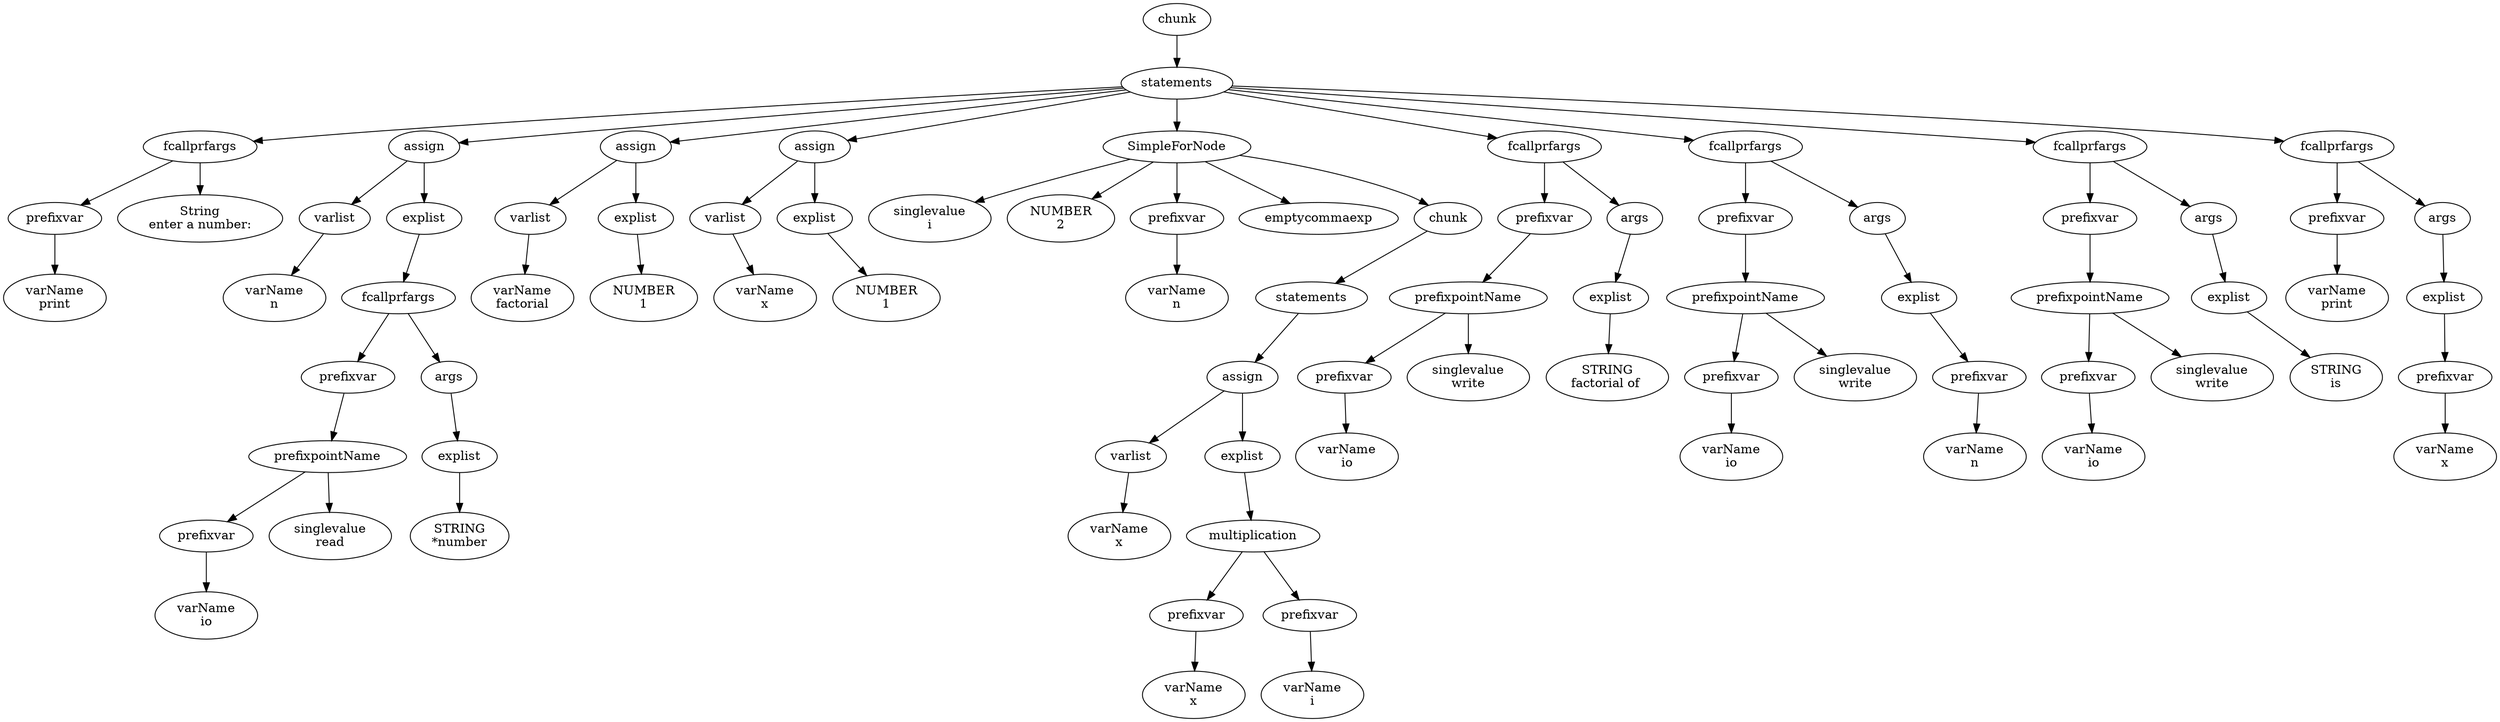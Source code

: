 digraph {
0 [label="chunk\n"];
0 -> 1;
1 [label="statements\n"];
1 -> 2;
2 [label="fcallprfargs\n"];
2 -> 3;
3 [label="prefixvar\n"];
3 -> 4;
4 [label="varName\nprint"];
2 -> 5;
5 [label="String\nenter a number:"];
1 -> 6;
6 [label="assign\n"];
6 -> 7;
7 [label="varlist\n"];
7 -> 8;
8 [label="varName\nn"];
6 -> 9;
9 [label="explist\n"];
9 -> 10;
10 [label="fcallprfargs\n"];
10 -> 11;
11 [label="prefixvar\n"];
11 -> 12;
12 [label="prefixpointName\n"];
12 -> 13;
13 [label="prefixvar\n"];
13 -> 14;
14 [label="varName\nio"];
12 -> 15;
15 [label="singlevalue\nread"];
10 -> 16;
16 [label="args\n"];
16 -> 17;
17 [label="explist\n"];
17 -> 18;
18 [label="STRING\n*number"];
1 -> 19;
19 [label="assign\n"];
19 -> 20;
20 [label="varlist\n"];
20 -> 21;
21 [label="varName\nfactorial"];
19 -> 22;
22 [label="explist\n"];
22 -> 23;
23 [label="NUMBER\n1"];
1 -> 24;
24 [label="assign\n"];
24 -> 25;
25 [label="varlist\n"];
25 -> 26;
26 [label="varName\nx"];
24 -> 27;
27 [label="explist\n"];
27 -> 28;
28 [label="NUMBER\n1"];
1 -> 29;
29 [label="SimpleForNode\n"];
29 -> 30;
30 [label="singlevalue\ni"];
29 -> 31;
31 [label="NUMBER\n2"];
29 -> 32;
32 [label="prefixvar\n"];
32 -> 33;
33 [label="varName\nn"];
29 -> 34;
34 [label="emptycommaexp\n"];
29 -> 35;
35 [label="chunk\n"];
35 -> 36;
36 [label="statements\n"];
36 -> 37;
37 [label="assign\n"];
37 -> 38;
38 [label="varlist\n"];
38 -> 39;
39 [label="varName\nx"];
37 -> 40;
40 [label="explist\n"];
40 -> 41;
41 [label="multiplication\n"];
41 -> 42;
42 [label="prefixvar\n"];
42 -> 43;
43 [label="varName\nx"];
41 -> 44;
44 [label="prefixvar\n"];
44 -> 45;
45 [label="varName\ni"];
1 -> 46;
46 [label="fcallprfargs\n"];
46 -> 47;
47 [label="prefixvar\n"];
47 -> 48;
48 [label="prefixpointName\n"];
48 -> 49;
49 [label="prefixvar\n"];
49 -> 50;
50 [label="varName\nio"];
48 -> 51;
51 [label="singlevalue\nwrite"];
46 -> 52;
52 [label="args\n"];
52 -> 53;
53 [label="explist\n"];
53 -> 54;
54 [label="STRING\nfactorial of "];
1 -> 55;
55 [label="fcallprfargs\n"];
55 -> 56;
56 [label="prefixvar\n"];
56 -> 57;
57 [label="prefixpointName\n"];
57 -> 58;
58 [label="prefixvar\n"];
58 -> 59;
59 [label="varName\nio"];
57 -> 60;
60 [label="singlevalue\nwrite"];
55 -> 61;
61 [label="args\n"];
61 -> 62;
62 [label="explist\n"];
62 -> 63;
63 [label="prefixvar\n"];
63 -> 64;
64 [label="varName\nn"];
1 -> 65;
65 [label="fcallprfargs\n"];
65 -> 66;
66 [label="prefixvar\n"];
66 -> 67;
67 [label="prefixpointName\n"];
67 -> 68;
68 [label="prefixvar\n"];
68 -> 69;
69 [label="varName\nio"];
67 -> 70;
70 [label="singlevalue\nwrite"];
65 -> 71;
71 [label="args\n"];
71 -> 72;
72 [label="explist\n"];
72 -> 73;
73 [label="STRING\n is "];
1 -> 74;
74 [label="fcallprfargs\n"];
74 -> 75;
75 [label="prefixvar\n"];
75 -> 76;
76 [label="varName\nprint"];
74 -> 77;
77 [label="args\n"];
77 -> 78;
78 [label="explist\n"];
78 -> 79;
79 [label="prefixvar\n"];
79 -> 80;
80 [label="varName\nx"];
}